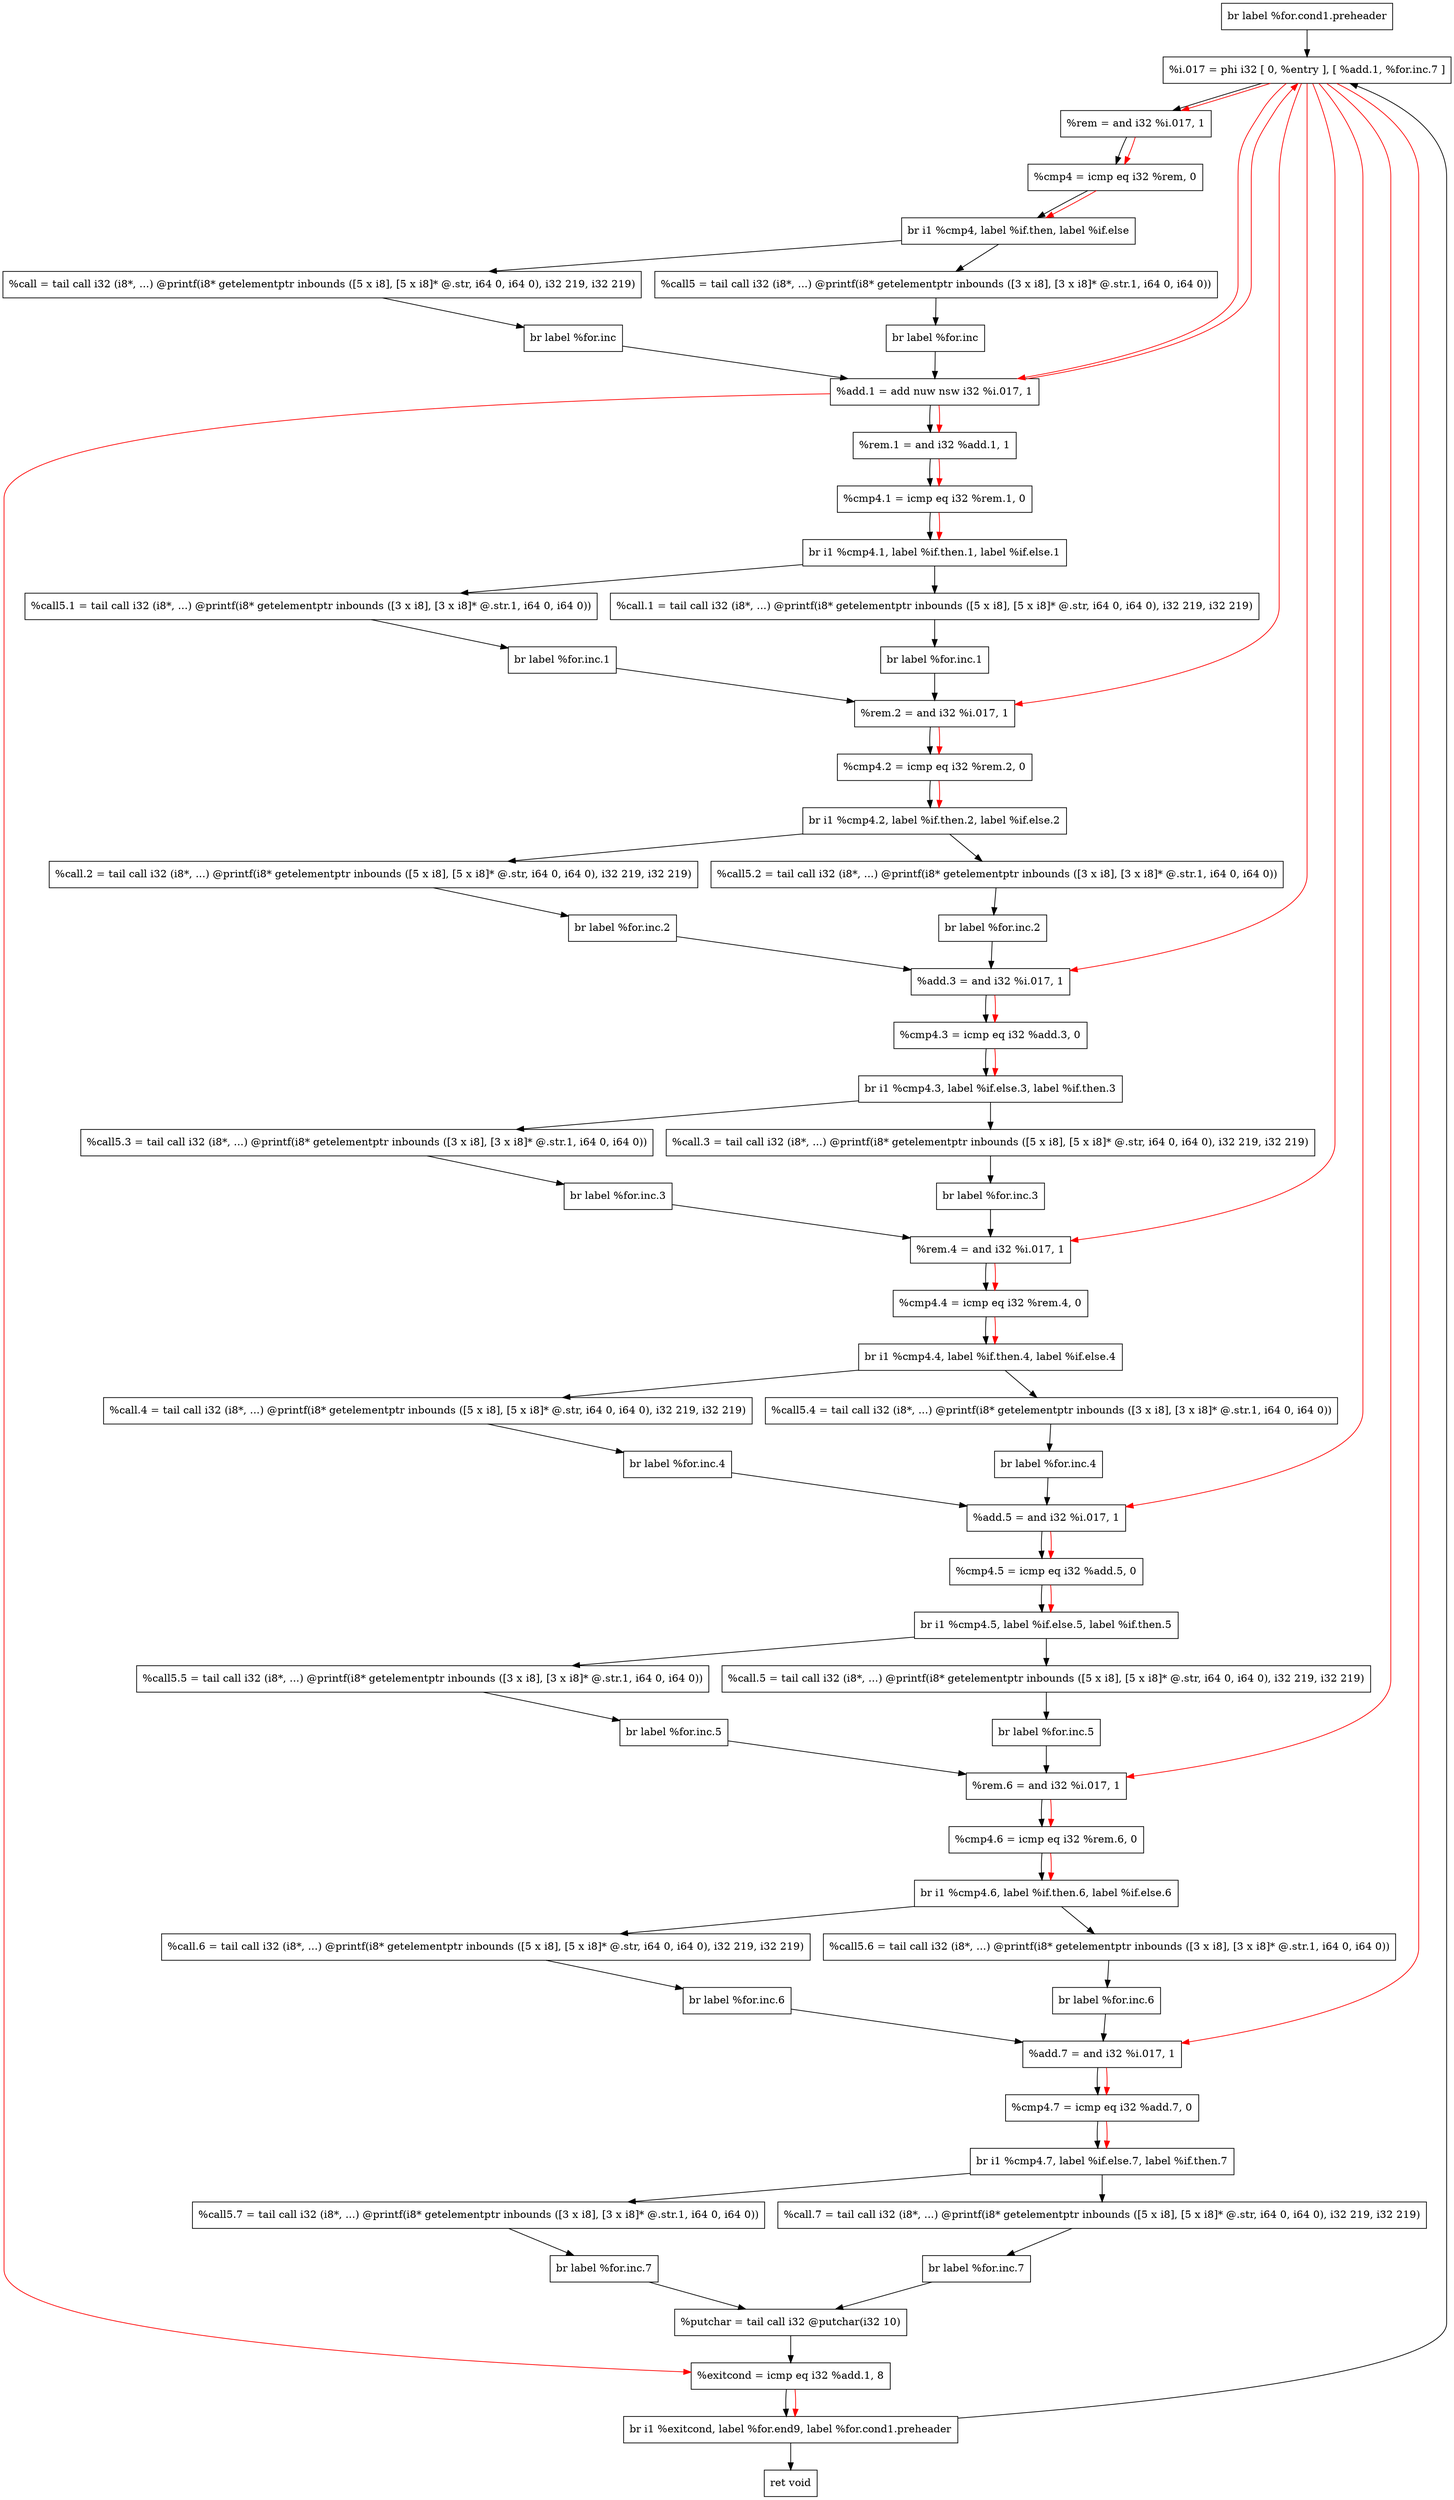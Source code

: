 digraph "CDFG for'func' function" {
	Node0x5650b692c528[shape=record, label="  br label %for.cond1.preheader"];
	Node0x5650b692ccc8[shape=record, label="  %i.017 = phi i32 [ 0, %entry ], [ %add.1, %for.inc.7 ]"];
	Node0x5650b692cde0[shape=record, label="  %rem = and i32 %i.017, 1"];
	Node0x5650b692ce70[shape=record, label="  %cmp4 = icmp eq i32 %rem, 0"];
	Node0x5650b68b5c98[shape=record, label="  br i1 %cmp4, label %if.then, label %if.else"];
	Node0x5650b692d3e0[shape=record, label="  %call = tail call i32 (i8*, ...) @printf(i8* getelementptr inbounds ([5 x i8], [5 x i8]* @.str, i64 0, i64 0), i32 219, i32 219)"];
	Node0x5650b692d588[shape=record, label="  br label %for.inc"];
	Node0x5650b692d6a0[shape=record, label="  %call5 = tail call i32 (i8*, ...) @printf(i8* getelementptr inbounds ([3 x i8], [3 x i8]* @.str.1, i64 0, i64 0))"];
	Node0x5650b692d028[shape=record, label="  br label %for.inc"];
	Node0x5650b692d770[shape=record, label="  %add.1 = add nuw nsw i32 %i.017, 1"];
	Node0x5650b692d7e0[shape=record, label="  %rem.1 = and i32 %add.1, 1"];
	Node0x5650b692da10[shape=record, label="  %cmp4.1 = icmp eq i32 %rem.1, 0"];
	Node0x5650b68c1228[shape=record, label="  br i1 %cmp4.1, label %if.then.1, label %if.else.1"];
	Node0x5650b692dc20[shape=record, label="  ret void"];
	Node0x5650b692dcb0[shape=record, label="  %call5.1 = tail call i32 (i8*, ...) @printf(i8* getelementptr inbounds ([3 x i8], [3 x i8]* @.str.1, i64 0, i64 0))"];
	Node0x5650b692dbd8[shape=record, label="  br label %for.inc.1"];
	Node0x5650b692de50[shape=record, label="  %call.1 = tail call i32 (i8*, ...) @printf(i8* getelementptr inbounds ([5 x i8], [5 x i8]* @.str, i64 0, i64 0), i32 219, i32 219)"];
	Node0x5650b692c3f8[shape=record, label="  br label %for.inc.1"];
	Node0x5650b692df20[shape=record, label="  %rem.2 = and i32 %i.017, 1"];
	Node0x5650b692dfb0[shape=record, label="  %cmp4.2 = icmp eq i32 %rem.2, 0"];
	Node0x5650b68c1348[shape=record, label="  br i1 %cmp4.2, label %if.then.2, label %if.else.2"];
	Node0x5650b692e1c0[shape=record, label="  %call5.2 = tail call i32 (i8*, ...) @printf(i8* getelementptr inbounds ([3 x i8], [3 x i8]* @.str.1, i64 0, i64 0))"];
	Node0x5650b692e618[shape=record, label="  br label %for.inc.2"];
	Node0x5650b692e6e0[shape=record, label="  %call.2 = tail call i32 (i8*, ...) @printf(i8* getelementptr inbounds ([5 x i8], [5 x i8]* @.str, i64 0, i64 0), i32 219, i32 219)"];
	Node0x5650b692d528[shape=record, label="  br label %for.inc.2"];
	Node0x5650b692e7b0[shape=record, label="  %add.3 = and i32 %i.017, 1"];
	Node0x5650b692e840[shape=record, label="  %cmp4.3 = icmp eq i32 %add.3, 0"];
	Node0x5650b68c1468[shape=record, label="  br i1 %cmp4.3, label %if.else.3, label %if.then.3"];
	Node0x5650b692ea50[shape=record, label="  %call5.3 = tail call i32 (i8*, ...) @printf(i8* getelementptr inbounds ([3 x i8], [3 x i8]* @.str.1, i64 0, i64 0))"];
	Node0x5650b692eb88[shape=record, label="  br label %for.inc.3"];
	Node0x5650b692ec50[shape=record, label="  %call.3 = tail call i32 (i8*, ...) @printf(i8* getelementptr inbounds ([5 x i8], [5 x i8]* @.str, i64 0, i64 0), i32 219, i32 219)"];
	Node0x5650b692e9b8[shape=record, label="  br label %for.inc.3"];
	Node0x5650b692ed20[shape=record, label="  %rem.4 = and i32 %i.017, 1"];
	Node0x5650b692edb0[shape=record, label="  %cmp4.4 = icmp eq i32 %rem.4, 0"];
	Node0x5650b68c1588[shape=record, label="  br i1 %cmp4.4, label %if.then.4, label %if.else.4"];
	Node0x5650b692efc0[shape=record, label="  %call5.4 = tail call i32 (i8*, ...) @printf(i8* getelementptr inbounds ([3 x i8], [3 x i8]* @.str.1, i64 0, i64 0))"];
	Node0x5650b692f0f8[shape=record, label="  br label %for.inc.4"];
	Node0x5650b692f1c0[shape=record, label="  %call.4 = tail call i32 (i8*, ...) @printf(i8* getelementptr inbounds ([5 x i8], [5 x i8]* @.str, i64 0, i64 0), i32 219, i32 219)"];
	Node0x5650b692e128[shape=record, label="  br label %for.inc.4"];
	Node0x5650b692f290[shape=record, label="  %add.5 = and i32 %i.017, 1"];
	Node0x5650b692f320[shape=record, label="  %cmp4.5 = icmp eq i32 %add.5, 0"];
	Node0x5650b692fd38[shape=record, label="  br i1 %cmp4.5, label %if.else.5, label %if.then.5"];
	Node0x5650b692fdd0[shape=record, label="  %call5.5 = tail call i32 (i8*, ...) @printf(i8* getelementptr inbounds ([3 x i8], [3 x i8]* @.str.1, i64 0, i64 0))"];
	Node0x5650b692ff08[shape=record, label="  br label %for.inc.5"];
	Node0x5650b692ffd0[shape=record, label="  %call.5 = tail call i32 (i8*, ...) @printf(i8* getelementptr inbounds ([5 x i8], [5 x i8]* @.str, i64 0, i64 0), i32 219, i32 219)"];
	Node0x5650b692fca8[shape=record, label="  br label %for.inc.5"];
	Node0x5650b69300a0[shape=record, label="  %rem.6 = and i32 %i.017, 1"];
	Node0x5650b6930750[shape=record, label="  %cmp4.6 = icmp eq i32 %rem.6, 0"];
	Node0x5650b6930958[shape=record, label="  br i1 %cmp4.6, label %if.then.6, label %if.else.6"];
	Node0x5650b69309f0[shape=record, label="  %call5.6 = tail call i32 (i8*, ...) @printf(i8* getelementptr inbounds ([3 x i8], [3 x i8]* @.str.1, i64 0, i64 0))"];
	Node0x5650b6930b28[shape=record, label="  br label %for.inc.6"];
	Node0x5650b6930bf0[shape=record, label="  %call.6 = tail call i32 (i8*, ...) @printf(i8* getelementptr inbounds ([5 x i8], [5 x i8]* @.str, i64 0, i64 0), i32 219, i32 219)"];
	Node0x5650b692ef28[shape=record, label="  br label %for.inc.6"];
	Node0x5650b6930cc0[shape=record, label="  %add.7 = and i32 %i.017, 1"];
	Node0x5650b6930d50[shape=record, label="  %cmp4.7 = icmp eq i32 %add.7, 0"];
	Node0x5650b6930f58[shape=record, label="  br i1 %cmp4.7, label %if.else.7, label %if.then.7"];
	Node0x5650b6930ff0[shape=record, label="  %call5.7 = tail call i32 (i8*, ...) @printf(i8* getelementptr inbounds ([3 x i8], [3 x i8]* @.str.1, i64 0, i64 0))"];
	Node0x5650b69308c8[shape=record, label="  br label %for.inc.7"];
	Node0x5650b6931110[shape=record, label="  %call.7 = tail call i32 (i8*, ...) @printf(i8* getelementptr inbounds ([5 x i8], [5 x i8]* @.str, i64 0, i64 0), i32 219, i32 219)"];
	Node0x5650b6930ec8[shape=record, label="  br label %for.inc.7"];
	Node0x5650b69312f0[shape=record, label="  %putchar = tail call i32 @putchar(i32 10)"];
	Node0x5650b6931410[shape=record, label="  %exitcond = icmp eq i32 %add.1, 8"];
	Node0x5650b6931528[shape=record, label="  br i1 %exitcond, label %for.end9, label %for.cond1.preheader"];
	Node0x5650b692c528 -> Node0x5650b692ccc8
	Node0x5650b692ccc8 -> Node0x5650b692cde0
	Node0x5650b692cde0 -> Node0x5650b692ce70
	Node0x5650b692ce70 -> Node0x5650b68b5c98
	Node0x5650b68b5c98 -> Node0x5650b692d3e0
	Node0x5650b68b5c98 -> Node0x5650b692d6a0
	Node0x5650b692d3e0 -> Node0x5650b692d588
	Node0x5650b692d588 -> Node0x5650b692d770
	Node0x5650b692d6a0 -> Node0x5650b692d028
	Node0x5650b692d028 -> Node0x5650b692d770
	Node0x5650b692d770 -> Node0x5650b692d7e0
	Node0x5650b692d7e0 -> Node0x5650b692da10
	Node0x5650b692da10 -> Node0x5650b68c1228
	Node0x5650b68c1228 -> Node0x5650b692de50
	Node0x5650b68c1228 -> Node0x5650b692dcb0
	Node0x5650b692dcb0 -> Node0x5650b692dbd8
	Node0x5650b692dbd8 -> Node0x5650b692df20
	Node0x5650b692de50 -> Node0x5650b692c3f8
	Node0x5650b692c3f8 -> Node0x5650b692df20
	Node0x5650b692df20 -> Node0x5650b692dfb0
	Node0x5650b692dfb0 -> Node0x5650b68c1348
	Node0x5650b68c1348 -> Node0x5650b692e6e0
	Node0x5650b68c1348 -> Node0x5650b692e1c0
	Node0x5650b692e1c0 -> Node0x5650b692e618
	Node0x5650b692e618 -> Node0x5650b692e7b0
	Node0x5650b692e6e0 -> Node0x5650b692d528
	Node0x5650b692d528 -> Node0x5650b692e7b0
	Node0x5650b692e7b0 -> Node0x5650b692e840
	Node0x5650b692e840 -> Node0x5650b68c1468
	Node0x5650b68c1468 -> Node0x5650b692ea50
	Node0x5650b68c1468 -> Node0x5650b692ec50
	Node0x5650b692ea50 -> Node0x5650b692eb88
	Node0x5650b692eb88 -> Node0x5650b692ed20
	Node0x5650b692ec50 -> Node0x5650b692e9b8
	Node0x5650b692e9b8 -> Node0x5650b692ed20
	Node0x5650b692ed20 -> Node0x5650b692edb0
	Node0x5650b692edb0 -> Node0x5650b68c1588
	Node0x5650b68c1588 -> Node0x5650b692f1c0
	Node0x5650b68c1588 -> Node0x5650b692efc0
	Node0x5650b692efc0 -> Node0x5650b692f0f8
	Node0x5650b692f0f8 -> Node0x5650b692f290
	Node0x5650b692f1c0 -> Node0x5650b692e128
	Node0x5650b692e128 -> Node0x5650b692f290
	Node0x5650b692f290 -> Node0x5650b692f320
	Node0x5650b692f320 -> Node0x5650b692fd38
	Node0x5650b692fd38 -> Node0x5650b692fdd0
	Node0x5650b692fd38 -> Node0x5650b692ffd0
	Node0x5650b692fdd0 -> Node0x5650b692ff08
	Node0x5650b692ff08 -> Node0x5650b69300a0
	Node0x5650b692ffd0 -> Node0x5650b692fca8
	Node0x5650b692fca8 -> Node0x5650b69300a0
	Node0x5650b69300a0 -> Node0x5650b6930750
	Node0x5650b6930750 -> Node0x5650b6930958
	Node0x5650b6930958 -> Node0x5650b6930bf0
	Node0x5650b6930958 -> Node0x5650b69309f0
	Node0x5650b69309f0 -> Node0x5650b6930b28
	Node0x5650b6930b28 -> Node0x5650b6930cc0
	Node0x5650b6930bf0 -> Node0x5650b692ef28
	Node0x5650b692ef28 -> Node0x5650b6930cc0
	Node0x5650b6930cc0 -> Node0x5650b6930d50
	Node0x5650b6930d50 -> Node0x5650b6930f58
	Node0x5650b6930f58 -> Node0x5650b6930ff0
	Node0x5650b6930f58 -> Node0x5650b6931110
	Node0x5650b6930ff0 -> Node0x5650b69308c8
	Node0x5650b69308c8 -> Node0x5650b69312f0
	Node0x5650b6931110 -> Node0x5650b6930ec8
	Node0x5650b6930ec8 -> Node0x5650b69312f0
	Node0x5650b69312f0 -> Node0x5650b6931410
	Node0x5650b6931410 -> Node0x5650b6931528
	Node0x5650b6931528 -> Node0x5650b692dc20
	Node0x5650b6931528 -> Node0x5650b692ccc8
edge [color=red]
	Node0x5650b692d770 -> Node0x5650b692ccc8
	Node0x5650b692ccc8 -> Node0x5650b692cde0
	Node0x5650b692cde0 -> Node0x5650b692ce70
	Node0x5650b692ce70 -> Node0x5650b68b5c98
	Node0x5650b692ccc8 -> Node0x5650b692d770
	Node0x5650b692d770 -> Node0x5650b692d7e0
	Node0x5650b692d7e0 -> Node0x5650b692da10
	Node0x5650b692da10 -> Node0x5650b68c1228
	Node0x5650b692ccc8 -> Node0x5650b692df20
	Node0x5650b692df20 -> Node0x5650b692dfb0
	Node0x5650b692dfb0 -> Node0x5650b68c1348
	Node0x5650b692ccc8 -> Node0x5650b692e7b0
	Node0x5650b692e7b0 -> Node0x5650b692e840
	Node0x5650b692e840 -> Node0x5650b68c1468
	Node0x5650b692ccc8 -> Node0x5650b692ed20
	Node0x5650b692ed20 -> Node0x5650b692edb0
	Node0x5650b692edb0 -> Node0x5650b68c1588
	Node0x5650b692ccc8 -> Node0x5650b692f290
	Node0x5650b692f290 -> Node0x5650b692f320
	Node0x5650b692f320 -> Node0x5650b692fd38
	Node0x5650b692ccc8 -> Node0x5650b69300a0
	Node0x5650b69300a0 -> Node0x5650b6930750
	Node0x5650b6930750 -> Node0x5650b6930958
	Node0x5650b692ccc8 -> Node0x5650b6930cc0
	Node0x5650b6930cc0 -> Node0x5650b6930d50
	Node0x5650b6930d50 -> Node0x5650b6930f58
	Node0x5650b692d770 -> Node0x5650b6931410
	Node0x5650b6931410 -> Node0x5650b6931528
}
